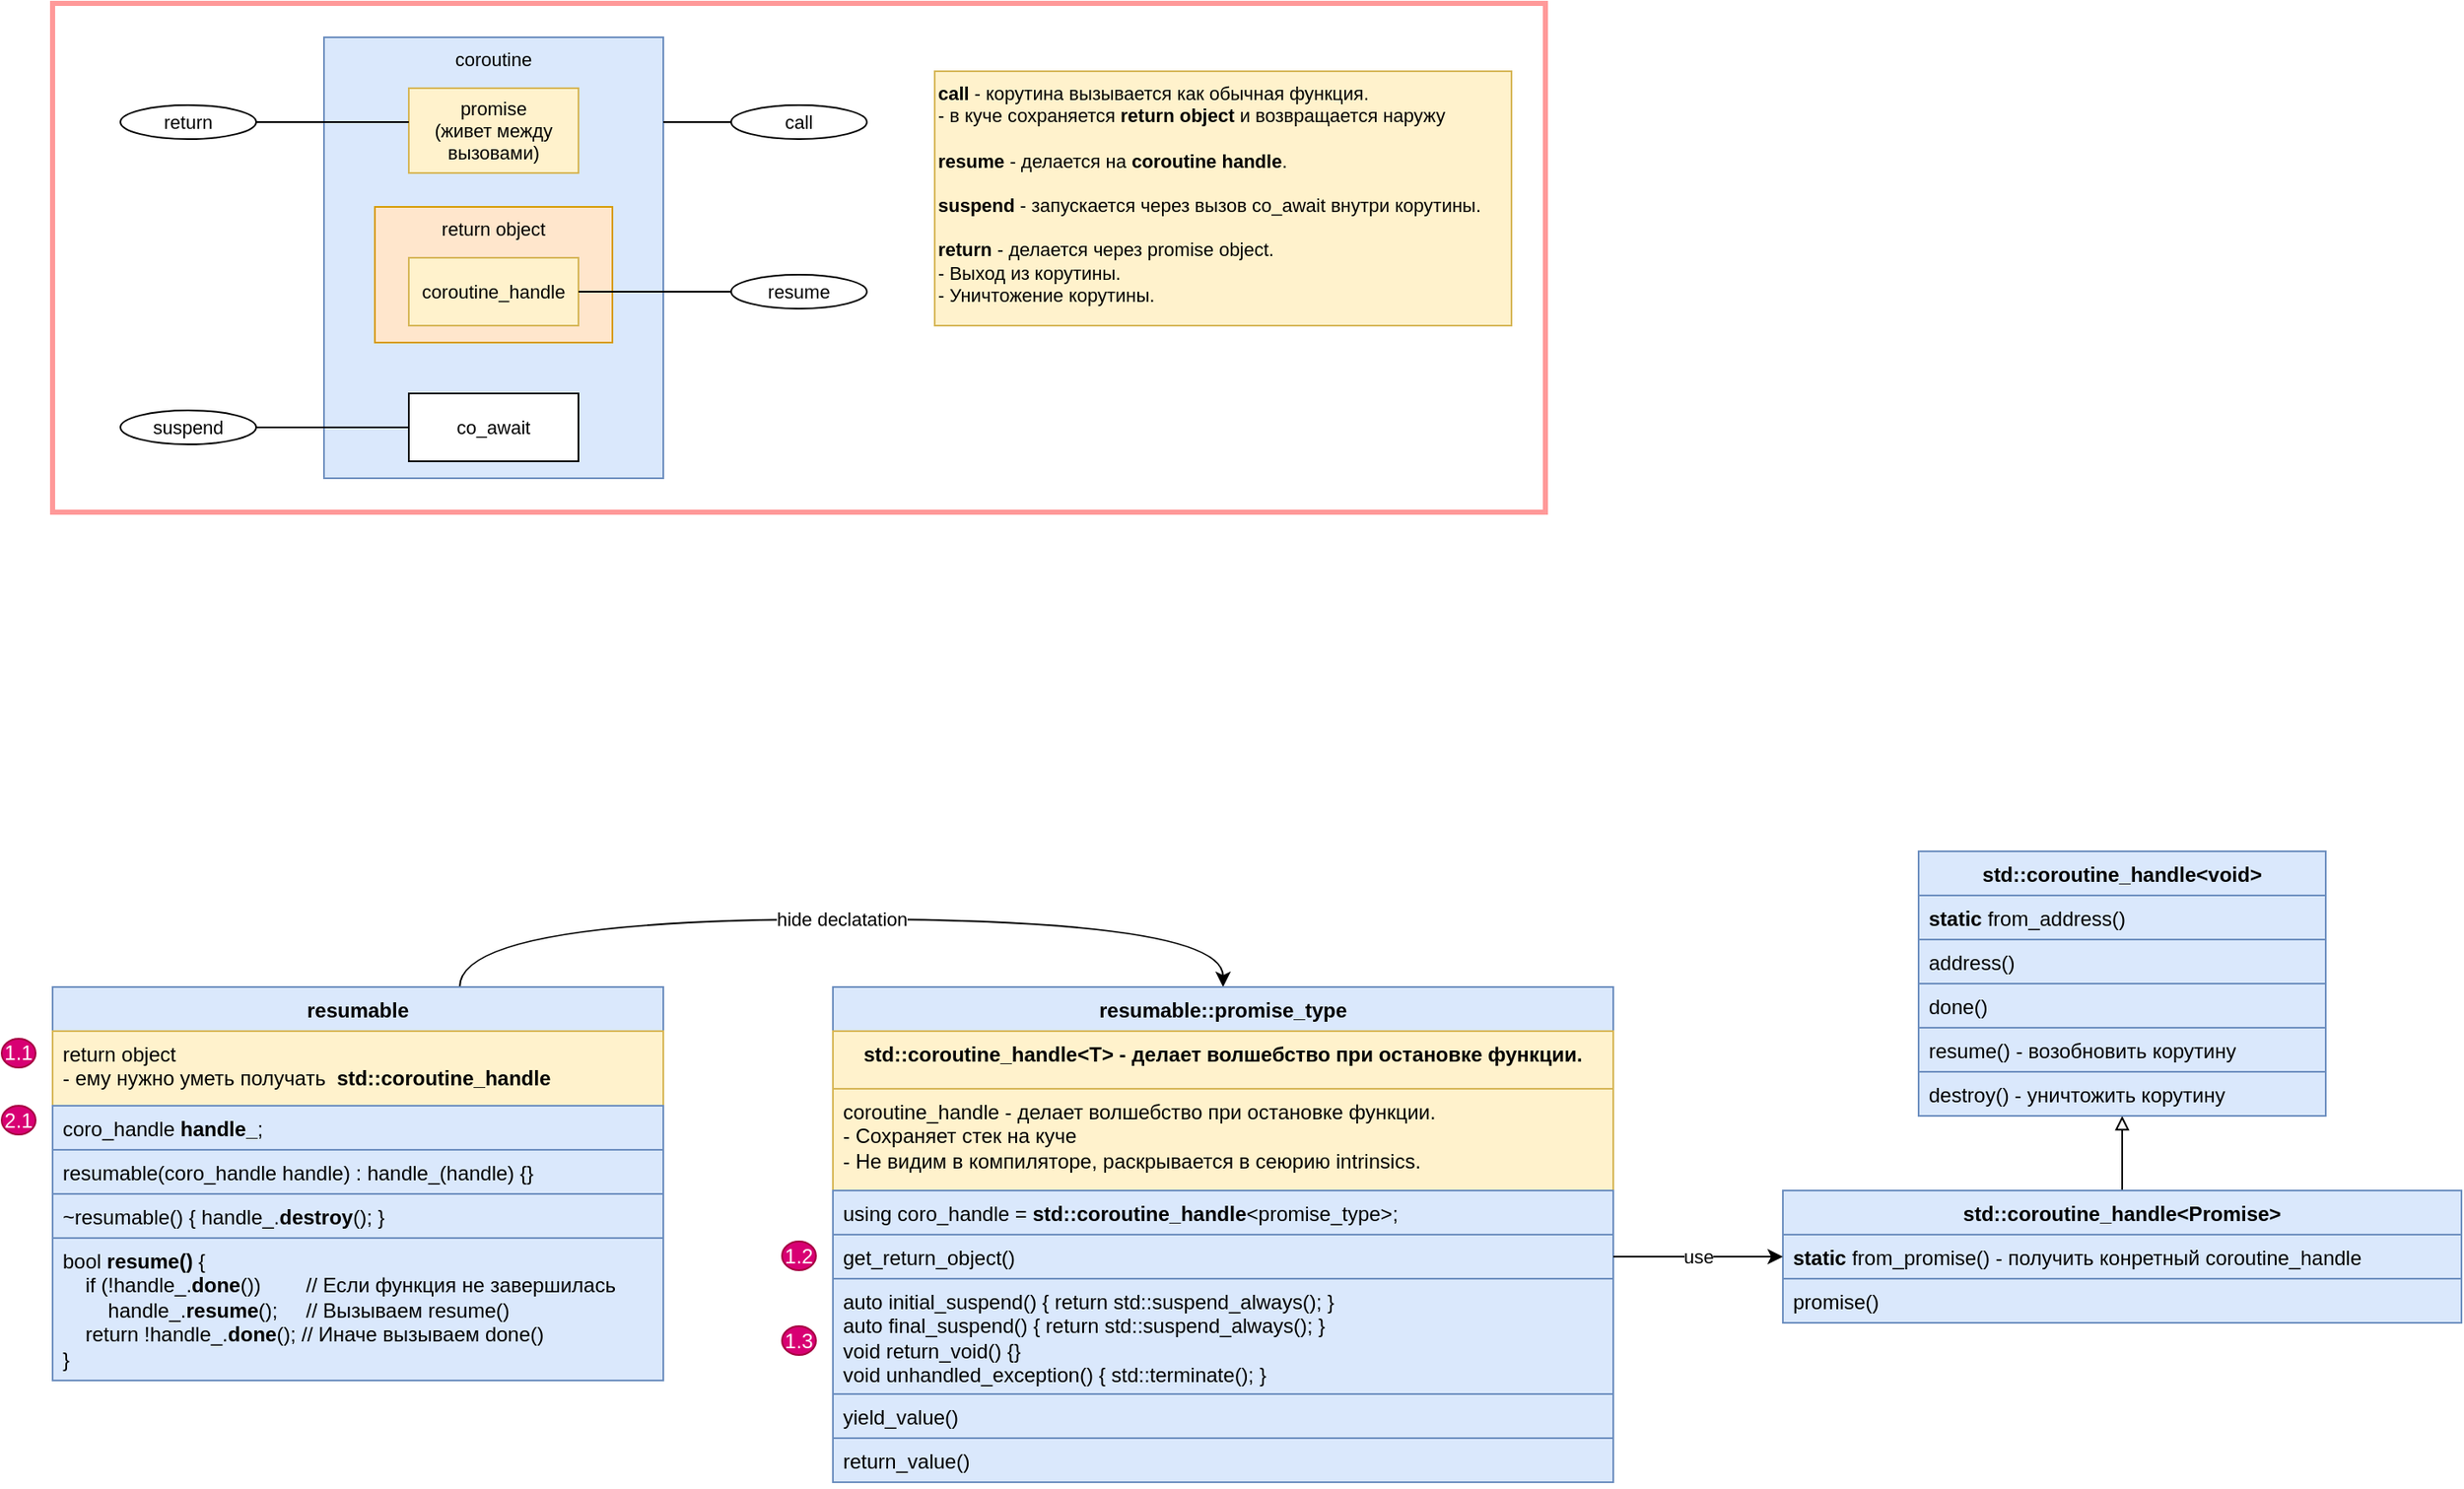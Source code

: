 <mxfile version="21.1.2" type="device">
  <diagram name="Page-1" id="YiVby-zhXRPmQfm_G8x8">
    <mxGraphModel dx="2128" dy="1404" grid="1" gridSize="10" guides="1" tooltips="1" connect="1" arrows="1" fold="1" page="0" pageScale="1" pageWidth="850" pageHeight="1100" math="0" shadow="0">
      <root>
        <mxCell id="0" />
        <mxCell id="1" parent="0" />
        <mxCell id="lY99IpXRmsVL3Lq2NGlG-83" value="" style="rounded=0;whiteSpace=wrap;html=1;fontFamily=Helvetica;fontSize=11;fontColor=default;fillColor=none;strokeWidth=3;strokeColor=#FF9999;" vertex="1" parent="1">
          <mxGeometry x="-40" y="-100" width="880" height="300" as="geometry" />
        </mxCell>
        <mxCell id="lY99IpXRmsVL3Lq2NGlG-57" value="hide declatation" style="edgeStyle=orthogonalEdgeStyle;shape=connector;curved=1;rounded=0;orthogonalLoop=1;jettySize=auto;html=1;entryX=0.5;entryY=0;entryDx=0;entryDy=0;labelBackgroundColor=default;strokeColor=default;fontFamily=Helvetica;fontSize=11;fontColor=default;endArrow=classic;endFill=1;" edge="1" parent="1" source="lY99IpXRmsVL3Lq2NGlG-1" target="lY99IpXRmsVL3Lq2NGlG-7">
          <mxGeometry relative="1" as="geometry">
            <Array as="points">
              <mxPoint x="200" y="440" />
              <mxPoint x="650" y="440" />
            </Array>
          </mxGeometry>
        </mxCell>
        <mxCell id="lY99IpXRmsVL3Lq2NGlG-1" value="resumable &lt;br/&gt;" style="swimlane;fontStyle=1;align=center;verticalAlign=top;childLayout=stackLayout;horizontal=1;startSize=26;horizontalStack=0;resizeParent=1;resizeParentMax=0;resizeLast=0;collapsible=1;marginBottom=0;whiteSpace=wrap;html=1;fillColor=#dae8fc;strokeColor=#6c8ebf;" vertex="1" parent="1">
          <mxGeometry x="-40" y="480" width="360" height="232" as="geometry" />
        </mxCell>
        <mxCell id="lY99IpXRmsVL3Lq2NGlG-2" value="return object&lt;br&gt;- ему нужно уметь получать&amp;nbsp;&amp;nbsp;&lt;b style=&quot;border-color: var(--border-color);&quot;&gt;std::coroutine_handle&lt;/b&gt;" style="text;strokeColor=#d6b656;fillColor=#fff2cc;align=left;verticalAlign=top;spacingLeft=4;spacingRight=4;overflow=hidden;rotatable=0;points=[[0,0.5],[1,0.5]];portConstraint=eastwest;whiteSpace=wrap;html=1;" vertex="1" parent="lY99IpXRmsVL3Lq2NGlG-1">
          <mxGeometry y="26" width="360" height="44" as="geometry" />
        </mxCell>
        <mxCell id="lY99IpXRmsVL3Lq2NGlG-64" value="coro_handle &lt;b&gt;handle_&lt;/b&gt;;" style="text;strokeColor=#6c8ebf;fillColor=#dae8fc;align=left;verticalAlign=top;spacingLeft=4;spacingRight=4;overflow=hidden;rotatable=0;points=[[0,0.5],[1,0.5]];portConstraint=eastwest;whiteSpace=wrap;html=1;" vertex="1" parent="lY99IpXRmsVL3Lq2NGlG-1">
          <mxGeometry y="70" width="360" height="26" as="geometry" />
        </mxCell>
        <mxCell id="lY99IpXRmsVL3Lq2NGlG-4" value="resumable(coro_handle handle) : handle_(handle) {}" style="text;strokeColor=#6c8ebf;fillColor=#dae8fc;align=left;verticalAlign=top;spacingLeft=4;spacingRight=4;overflow=hidden;rotatable=0;points=[[0,0.5],[1,0.5]];portConstraint=eastwest;whiteSpace=wrap;html=1;" vertex="1" parent="lY99IpXRmsVL3Lq2NGlG-1">
          <mxGeometry y="96" width="360" height="26" as="geometry" />
        </mxCell>
        <mxCell id="lY99IpXRmsVL3Lq2NGlG-63" value="~resumable() { handle_.&lt;b&gt;destroy&lt;/b&gt;(); } " style="text;strokeColor=#6c8ebf;fillColor=#dae8fc;align=left;verticalAlign=top;spacingLeft=4;spacingRight=4;overflow=hidden;rotatable=0;points=[[0,0.5],[1,0.5]];portConstraint=eastwest;whiteSpace=wrap;html=1;" vertex="1" parent="lY99IpXRmsVL3Lq2NGlG-1">
          <mxGeometry y="122" width="360" height="26" as="geometry" />
        </mxCell>
        <mxCell id="lY99IpXRmsVL3Lq2NGlG-61" value="&lt;div&gt;bool &lt;b&gt;resume()&lt;/b&gt; {&lt;/div&gt;&lt;div&gt;&amp;nbsp; &amp;nbsp; if (!handle_.&lt;b&gt;done&lt;/b&gt;())&amp;nbsp; &amp;nbsp; &amp;nbsp; &amp;nbsp; // Если функция не завершилась&lt;/div&gt;&lt;div&gt;&amp;nbsp; &amp;nbsp; &amp;nbsp; &amp;nbsp; handle_.&lt;b&gt;resume&lt;/b&gt;();&amp;nbsp; &amp;nbsp; &amp;nbsp;// Вызываем resume()&lt;/div&gt;&lt;div&gt;&amp;nbsp; &amp;nbsp; return !handle_.&lt;b&gt;done&lt;/b&gt;(); // Иначе вызываем done()&lt;/div&gt;&lt;div&gt;}&lt;/div&gt;" style="text;strokeColor=#6c8ebf;fillColor=#dae8fc;align=left;verticalAlign=top;spacingLeft=4;spacingRight=4;overflow=hidden;rotatable=0;points=[[0,0.5],[1,0.5]];portConstraint=eastwest;whiteSpace=wrap;html=1;" vertex="1" parent="lY99IpXRmsVL3Lq2NGlG-1">
          <mxGeometry y="148" width="360" height="84" as="geometry" />
        </mxCell>
        <mxCell id="lY99IpXRmsVL3Lq2NGlG-7" value="resumable::promise_type" style="swimlane;fontStyle=1;align=center;verticalAlign=top;childLayout=stackLayout;horizontal=1;startSize=26;horizontalStack=0;resizeParent=1;resizeParentMax=0;resizeLast=0;collapsible=1;marginBottom=0;whiteSpace=wrap;html=1;fillColor=#dae8fc;strokeColor=#6c8ebf;" vertex="1" parent="1">
          <mxGeometry x="420" y="480" width="460" height="292" as="geometry" />
        </mxCell>
        <mxCell id="lY99IpXRmsVL3Lq2NGlG-12" value="std::coroutine_handle&amp;lt;T&amp;gt; -&amp;nbsp;делает волшебство при остановке функции." style="swimlane;fontStyle=1;align=center;verticalAlign=top;childLayout=stackLayout;horizontal=1;startSize=34;horizontalStack=0;resizeParent=1;resizeParentMax=0;resizeLast=0;collapsible=1;marginBottom=0;whiteSpace=wrap;html=1;fillColor=#fff2cc;strokeColor=#d6b656;" vertex="1" parent="lY99IpXRmsVL3Lq2NGlG-7">
          <mxGeometry y="26" width="460" height="94" as="geometry">
            <mxRectangle y="26" width="460" height="40" as="alternateBounds" />
          </mxGeometry>
        </mxCell>
        <mxCell id="lY99IpXRmsVL3Lq2NGlG-13" value="&lt;span style=&quot;border-color: var(--border-color);&quot;&gt;coroutine_handle - делает волшебство при остановке функции.&lt;br&gt;- Сохраняет стек на куче&lt;br&gt;- Не видим в компиляторе, раскрывается в сеюрию intrinsics.&lt;br&gt;&lt;/span&gt;" style="text;strokeColor=#d6b656;fillColor=#fff2cc;align=left;verticalAlign=top;spacingLeft=4;spacingRight=4;overflow=hidden;rotatable=0;points=[[0,0.5],[1,0.5]];portConstraint=eastwest;whiteSpace=wrap;html=1;" vertex="1" parent="lY99IpXRmsVL3Lq2NGlG-12">
          <mxGeometry y="34" width="460" height="60" as="geometry" />
        </mxCell>
        <mxCell id="lY99IpXRmsVL3Lq2NGlG-9" value="using coro_handle = &lt;b&gt;std::coroutine_handle&lt;/b&gt;&amp;lt;promise_type&amp;gt;;" style="text;strokeColor=#6c8ebf;fillColor=#dae8fc;align=left;verticalAlign=top;spacingLeft=4;spacingRight=4;overflow=hidden;rotatable=0;points=[[0,0.5],[1,0.5]];portConstraint=eastwest;whiteSpace=wrap;html=1;" vertex="1" parent="lY99IpXRmsVL3Lq2NGlG-7">
          <mxGeometry y="120" width="460" height="26" as="geometry" />
        </mxCell>
        <mxCell id="lY99IpXRmsVL3Lq2NGlG-10" value="get_return_object() &lt;br/&gt;" style="text;strokeColor=#6c8ebf;fillColor=#dae8fc;align=left;verticalAlign=top;spacingLeft=4;spacingRight=4;overflow=hidden;rotatable=0;points=[[0,0.5],[1,0.5]];portConstraint=eastwest;whiteSpace=wrap;html=1;" vertex="1" parent="lY99IpXRmsVL3Lq2NGlG-7">
          <mxGeometry y="146" width="460" height="26" as="geometry" />
        </mxCell>
        <mxCell id="lY99IpXRmsVL3Lq2NGlG-16" value="&lt;div&gt;auto initial_suspend() { return std::suspend_always(); }&lt;/div&gt;&lt;div&gt;auto final_suspend() { return std::suspend_always(); }&lt;/div&gt;&lt;div&gt;void return_void() {}&lt;/div&gt;&lt;div&gt;void unhandled_exception() { std::terminate(); }&lt;/div&gt;" style="text;strokeColor=#6c8ebf;fillColor=#dae8fc;align=left;verticalAlign=top;spacingLeft=4;spacingRight=4;overflow=hidden;rotatable=0;points=[[0,0.5],[1,0.5]];portConstraint=eastwest;whiteSpace=wrap;html=1;" vertex="1" parent="lY99IpXRmsVL3Lq2NGlG-7">
          <mxGeometry y="172" width="460" height="68" as="geometry" />
        </mxCell>
        <mxCell id="lY99IpXRmsVL3Lq2NGlG-32" value="yield_value() &lt;br/&gt;" style="text;strokeColor=#6c8ebf;fillColor=#dae8fc;align=left;verticalAlign=top;spacingLeft=4;spacingRight=4;overflow=hidden;rotatable=0;points=[[0,0.5],[1,0.5]];portConstraint=eastwest;whiteSpace=wrap;html=1;" vertex="1" parent="lY99IpXRmsVL3Lq2NGlG-7">
          <mxGeometry y="240" width="460" height="26" as="geometry" />
        </mxCell>
        <mxCell id="lY99IpXRmsVL3Lq2NGlG-33" value="return_value() &lt;br/&gt;" style="text;strokeColor=#6c8ebf;fillColor=#dae8fc;align=left;verticalAlign=top;spacingLeft=4;spacingRight=4;overflow=hidden;rotatable=0;points=[[0,0.5],[1,0.5]];portConstraint=eastwest;whiteSpace=wrap;html=1;" vertex="1" parent="lY99IpXRmsVL3Lq2NGlG-7">
          <mxGeometry y="266" width="460" height="26" as="geometry" />
        </mxCell>
        <mxCell id="lY99IpXRmsVL3Lq2NGlG-47" style="edgeStyle=orthogonalEdgeStyle;rounded=0;orthogonalLoop=1;jettySize=auto;html=1;endArrow=block;endFill=0;curved=1;" edge="1" parent="1" source="lY99IpXRmsVL3Lq2NGlG-34" target="lY99IpXRmsVL3Lq2NGlG-45">
          <mxGeometry relative="1" as="geometry" />
        </mxCell>
        <mxCell id="lY99IpXRmsVL3Lq2NGlG-34" value="std::coroutine_handle&amp;lt;Promise&amp;gt;" style="swimlane;fontStyle=1;align=center;verticalAlign=top;childLayout=stackLayout;horizontal=1;startSize=26;horizontalStack=0;resizeParent=1;resizeParentMax=0;resizeLast=0;collapsible=1;marginBottom=0;whiteSpace=wrap;html=1;fillColor=#dae8fc;strokeColor=#6c8ebf;" vertex="1" parent="1">
          <mxGeometry x="980" y="600" width="400" height="78" as="geometry" />
        </mxCell>
        <mxCell id="lY99IpXRmsVL3Lq2NGlG-52" value="&lt;b&gt;static &lt;/b&gt;from_promise() - получить конретный&amp;nbsp;coroutine_handle" style="text;strokeColor=#6c8ebf;fillColor=#dae8fc;align=left;verticalAlign=top;spacingLeft=4;spacingRight=4;overflow=hidden;rotatable=0;points=[[0,0.5],[1,0.5]];portConstraint=eastwest;whiteSpace=wrap;html=1;" vertex="1" parent="lY99IpXRmsVL3Lq2NGlG-34">
          <mxGeometry y="26" width="400" height="26" as="geometry" />
        </mxCell>
        <mxCell id="lY99IpXRmsVL3Lq2NGlG-44" value="promise() &lt;br/&gt;" style="text;strokeColor=#6c8ebf;fillColor=#dae8fc;align=left;verticalAlign=top;spacingLeft=4;spacingRight=4;overflow=hidden;rotatable=0;points=[[0,0.5],[1,0.5]];portConstraint=eastwest;whiteSpace=wrap;html=1;" vertex="1" parent="lY99IpXRmsVL3Lq2NGlG-34">
          <mxGeometry y="52" width="400" height="26" as="geometry" />
        </mxCell>
        <mxCell id="lY99IpXRmsVL3Lq2NGlG-45" value="std::coroutine_handle&amp;lt;void&amp;gt;" style="swimlane;fontStyle=1;align=center;verticalAlign=top;childLayout=stackLayout;horizontal=1;startSize=26;horizontalStack=0;resizeParent=1;resizeParentMax=0;resizeLast=0;collapsible=1;marginBottom=0;whiteSpace=wrap;html=1;fillColor=#dae8fc;strokeColor=#6c8ebf;" vertex="1" parent="1">
          <mxGeometry x="1060" y="400" width="240" height="156" as="geometry" />
        </mxCell>
        <mxCell id="lY99IpXRmsVL3Lq2NGlG-48" value="&lt;b&gt;static &lt;/b&gt;from_address() " style="text;strokeColor=#6c8ebf;fillColor=#dae8fc;align=left;verticalAlign=top;spacingLeft=4;spacingRight=4;overflow=hidden;rotatable=0;points=[[0,0.5],[1,0.5]];portConstraint=eastwest;whiteSpace=wrap;html=1;" vertex="1" parent="lY99IpXRmsVL3Lq2NGlG-45">
          <mxGeometry y="26" width="240" height="26" as="geometry" />
        </mxCell>
        <mxCell id="lY99IpXRmsVL3Lq2NGlG-46" value="address() &lt;br/&gt;" style="text;strokeColor=#6c8ebf;fillColor=#dae8fc;align=left;verticalAlign=top;spacingLeft=4;spacingRight=4;overflow=hidden;rotatable=0;points=[[0,0.5],[1,0.5]];portConstraint=eastwest;whiteSpace=wrap;html=1;" vertex="1" parent="lY99IpXRmsVL3Lq2NGlG-45">
          <mxGeometry y="52" width="240" height="26" as="geometry" />
        </mxCell>
        <mxCell id="lY99IpXRmsVL3Lq2NGlG-49" value="done() &lt;br/&gt;" style="text;strokeColor=#6c8ebf;fillColor=#dae8fc;align=left;verticalAlign=top;spacingLeft=4;spacingRight=4;overflow=hidden;rotatable=0;points=[[0,0.5],[1,0.5]];portConstraint=eastwest;whiteSpace=wrap;html=1;" vertex="1" parent="lY99IpXRmsVL3Lq2NGlG-45">
          <mxGeometry y="78" width="240" height="26" as="geometry" />
        </mxCell>
        <mxCell id="lY99IpXRmsVL3Lq2NGlG-50" value="resume() - возобновить корутину" style="text;strokeColor=#6c8ebf;fillColor=#dae8fc;align=left;verticalAlign=top;spacingLeft=4;spacingRight=4;overflow=hidden;rotatable=0;points=[[0,0.5],[1,0.5]];portConstraint=eastwest;whiteSpace=wrap;html=1;" vertex="1" parent="lY99IpXRmsVL3Lq2NGlG-45">
          <mxGeometry y="104" width="240" height="26" as="geometry" />
        </mxCell>
        <mxCell id="lY99IpXRmsVL3Lq2NGlG-51" value="destroy() - уничтожить корутину" style="text;strokeColor=#6c8ebf;fillColor=#dae8fc;align=left;verticalAlign=top;spacingLeft=4;spacingRight=4;overflow=hidden;rotatable=0;points=[[0,0.5],[1,0.5]];portConstraint=eastwest;whiteSpace=wrap;html=1;" vertex="1" parent="lY99IpXRmsVL3Lq2NGlG-45">
          <mxGeometry y="130" width="240" height="26" as="geometry" />
        </mxCell>
        <mxCell id="lY99IpXRmsVL3Lq2NGlG-53" value="1.1" style="ellipse;whiteSpace=wrap;html=1;fillColor=#d80073;fontColor=#ffffff;strokeColor=#A50040;" vertex="1" parent="1">
          <mxGeometry x="-70" y="510.5" width="20" height="17" as="geometry" />
        </mxCell>
        <mxCell id="lY99IpXRmsVL3Lq2NGlG-54" value="1.2" style="ellipse;whiteSpace=wrap;html=1;fillColor=#d80073;fontColor=#ffffff;strokeColor=#A50040;" vertex="1" parent="1">
          <mxGeometry x="390" y="630" width="20" height="17" as="geometry" />
        </mxCell>
        <mxCell id="lY99IpXRmsVL3Lq2NGlG-56" value="use" style="edgeStyle=orthogonalEdgeStyle;shape=connector;curved=1;rounded=0;orthogonalLoop=1;jettySize=auto;html=1;labelBackgroundColor=default;strokeColor=default;fontFamily=Helvetica;fontSize=11;fontColor=default;endArrow=classic;endFill=1;exitX=1;exitY=0.5;exitDx=0;exitDy=0;" edge="1" parent="1" source="lY99IpXRmsVL3Lq2NGlG-10" target="lY99IpXRmsVL3Lq2NGlG-52">
          <mxGeometry relative="1" as="geometry" />
        </mxCell>
        <mxCell id="lY99IpXRmsVL3Lq2NGlG-58" value="1.3" style="ellipse;whiteSpace=wrap;html=1;fillColor=#d80073;fontColor=#ffffff;strokeColor=#A50040;" vertex="1" parent="1">
          <mxGeometry x="390" y="680" width="20" height="17" as="geometry" />
        </mxCell>
        <mxCell id="lY99IpXRmsVL3Lq2NGlG-59" value="2.1" style="ellipse;whiteSpace=wrap;html=1;fillColor=#d80073;fontColor=#ffffff;strokeColor=#A50040;" vertex="1" parent="1">
          <mxGeometry x="-70" y="550" width="20" height="17" as="geometry" />
        </mxCell>
        <mxCell id="lY99IpXRmsVL3Lq2NGlG-65" value="coroutine" style="rounded=0;whiteSpace=wrap;html=1;fontFamily=Helvetica;fontSize=11;fillColor=#dae8fc;strokeColor=#6c8ebf;verticalAlign=top;" vertex="1" parent="1">
          <mxGeometry x="120" y="-80" width="200" height="260" as="geometry" />
        </mxCell>
        <mxCell id="lY99IpXRmsVL3Lq2NGlG-66" value="promise&lt;br&gt;(живет между вызовами)" style="rounded=0;whiteSpace=wrap;html=1;fontFamily=Helvetica;fontSize=11;fillColor=#fff2cc;strokeColor=#d6b656;" vertex="1" parent="1">
          <mxGeometry x="170" y="-50" width="100" height="50" as="geometry" />
        </mxCell>
        <mxCell id="lY99IpXRmsVL3Lq2NGlG-77" style="edgeStyle=elbowEdgeStyle;shape=connector;rounded=0;orthogonalLoop=1;jettySize=auto;html=1;exitX=1;exitY=0.5;exitDx=0;exitDy=0;labelBackgroundColor=default;strokeColor=default;fontFamily=Helvetica;fontSize=11;fontColor=default;endArrow=none;endFill=0;elbow=vertical;" edge="1" parent="1" source="lY99IpXRmsVL3Lq2NGlG-68" target="lY99IpXRmsVL3Lq2NGlG-66">
          <mxGeometry relative="1" as="geometry" />
        </mxCell>
        <mxCell id="lY99IpXRmsVL3Lq2NGlG-68" value="return" style="ellipse;whiteSpace=wrap;html=1;fontFamily=Helvetica;fontSize=11;fontColor=default;" vertex="1" parent="1">
          <mxGeometry y="-40" width="80" height="20" as="geometry" />
        </mxCell>
        <mxCell id="lY99IpXRmsVL3Lq2NGlG-78" style="edgeStyle=elbowEdgeStyle;shape=connector;rounded=0;orthogonalLoop=1;jettySize=auto;html=1;exitX=0;exitY=0.5;exitDx=0;exitDy=0;labelBackgroundColor=default;strokeColor=default;fontFamily=Helvetica;fontSize=11;fontColor=default;endArrow=none;endFill=0;elbow=vertical;" edge="1" parent="1" source="lY99IpXRmsVL3Lq2NGlG-69">
          <mxGeometry relative="1" as="geometry">
            <mxPoint x="320" y="-30.333" as="targetPoint" />
          </mxGeometry>
        </mxCell>
        <mxCell id="lY99IpXRmsVL3Lq2NGlG-69" value="call" style="ellipse;whiteSpace=wrap;html=1;fontFamily=Helvetica;fontSize=11;fontColor=default;" vertex="1" parent="1">
          <mxGeometry x="360" y="-40" width="80" height="20" as="geometry" />
        </mxCell>
        <mxCell id="lY99IpXRmsVL3Lq2NGlG-72" style="edgeStyle=elbowEdgeStyle;shape=connector;rounded=0;orthogonalLoop=1;jettySize=auto;html=1;exitX=1;exitY=0.5;exitDx=0;exitDy=0;entryX=0;entryY=0.5;entryDx=0;entryDy=0;labelBackgroundColor=default;strokeColor=default;fontFamily=Helvetica;fontSize=11;fontColor=default;endArrow=none;endFill=0;elbow=vertical;" edge="1" parent="1" source="lY99IpXRmsVL3Lq2NGlG-70" target="lY99IpXRmsVL3Lq2NGlG-71">
          <mxGeometry relative="1" as="geometry" />
        </mxCell>
        <mxCell id="lY99IpXRmsVL3Lq2NGlG-70" value="suspend" style="ellipse;whiteSpace=wrap;html=1;fontFamily=Helvetica;fontSize=11;fontColor=default;" vertex="1" parent="1">
          <mxGeometry y="140" width="80" height="20" as="geometry" />
        </mxCell>
        <mxCell id="lY99IpXRmsVL3Lq2NGlG-71" value="co_await" style="rounded=0;whiteSpace=wrap;html=1;fontFamily=Helvetica;fontSize=11;fontColor=default;" vertex="1" parent="1">
          <mxGeometry x="170" y="130" width="100" height="40" as="geometry" />
        </mxCell>
        <mxCell id="lY99IpXRmsVL3Lq2NGlG-73" value="return object" style="rounded=0;whiteSpace=wrap;html=1;fontFamily=Helvetica;fontSize=11;fillColor=#ffe6cc;strokeColor=#d79b00;verticalAlign=top;" vertex="1" parent="1">
          <mxGeometry x="150" y="20" width="140" height="80" as="geometry" />
        </mxCell>
        <mxCell id="lY99IpXRmsVL3Lq2NGlG-74" value="coroutine_handle" style="rounded=0;whiteSpace=wrap;html=1;fontFamily=Helvetica;fontSize=11;fillColor=#fff2cc;strokeColor=#d6b656;" vertex="1" parent="1">
          <mxGeometry x="170" y="50" width="100" height="40" as="geometry" />
        </mxCell>
        <mxCell id="lY99IpXRmsVL3Lq2NGlG-76" style="edgeStyle=elbowEdgeStyle;shape=connector;rounded=0;orthogonalLoop=1;jettySize=auto;html=1;exitX=0;exitY=0.5;exitDx=0;exitDy=0;entryX=1;entryY=0.5;entryDx=0;entryDy=0;labelBackgroundColor=default;strokeColor=default;fontFamily=Helvetica;fontSize=11;fontColor=default;endArrow=none;endFill=0;elbow=vertical;" edge="1" parent="1" source="lY99IpXRmsVL3Lq2NGlG-75" target="lY99IpXRmsVL3Lq2NGlG-74">
          <mxGeometry relative="1" as="geometry" />
        </mxCell>
        <mxCell id="lY99IpXRmsVL3Lq2NGlG-75" value="resume" style="ellipse;whiteSpace=wrap;html=1;fontFamily=Helvetica;fontSize=11;fontColor=default;" vertex="1" parent="1">
          <mxGeometry x="360" y="60" width="80" height="20" as="geometry" />
        </mxCell>
        <mxCell id="lY99IpXRmsVL3Lq2NGlG-80" value="&lt;b&gt;call &lt;/b&gt;- корутина вызывается как обычная функция.&lt;br&gt;- в куче сохраняется &lt;b&gt;return object&lt;/b&gt; и возвращается наружу&lt;br&gt;&lt;br&gt;&lt;b&gt;resume &lt;/b&gt;- делается на &lt;b&gt;coroutine handle&lt;/b&gt;.&lt;br&gt;&lt;br&gt;&lt;b&gt;suspend &lt;/b&gt;- запускается через вызов co_await внутри корутины.&lt;br&gt;&lt;br&gt;&lt;b&gt;return &lt;/b&gt;- делается через promise object. &lt;br&gt;- Выход из корутины.&lt;br&gt;- Уничтожение корутины." style="rounded=0;whiteSpace=wrap;html=1;fontFamily=Helvetica;fontSize=11;fillColor=#fff2cc;strokeColor=#d6b656;align=left;verticalAlign=top;" vertex="1" parent="1">
          <mxGeometry x="480" y="-60" width="340" height="150" as="geometry" />
        </mxCell>
      </root>
    </mxGraphModel>
  </diagram>
</mxfile>
